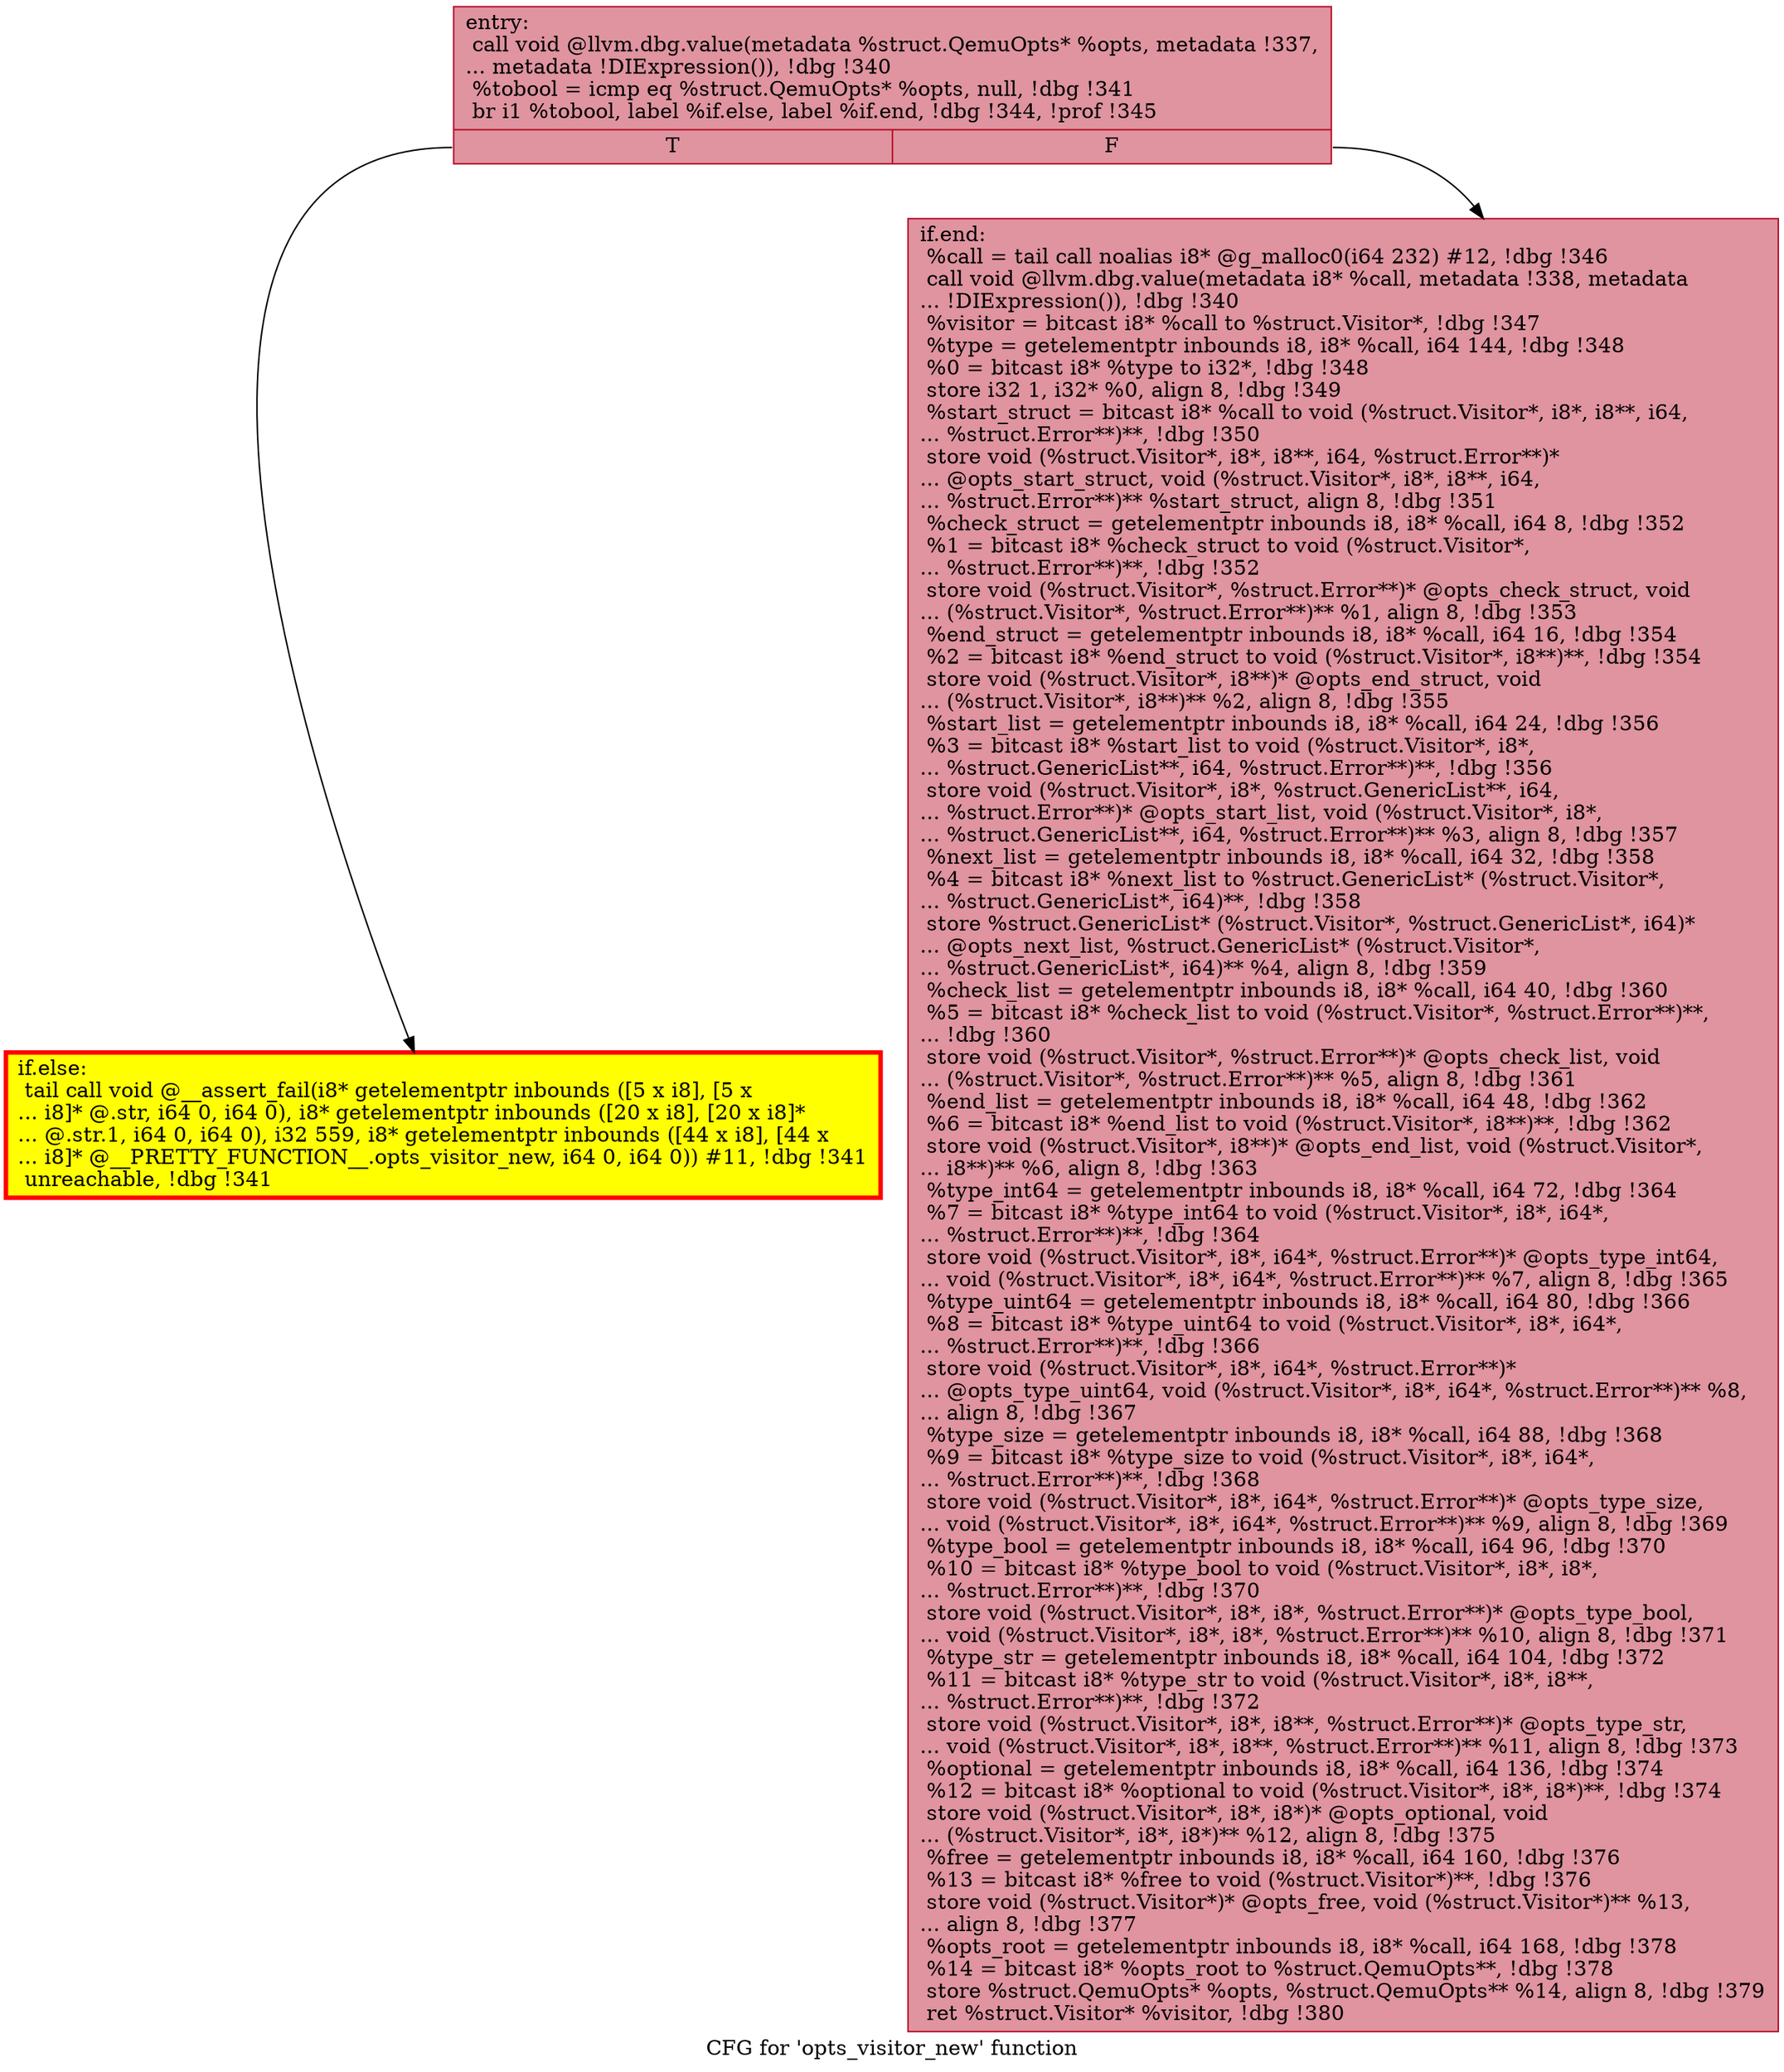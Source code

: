digraph "CFG for 'opts_visitor_new' function" {
	label="CFG for 'opts_visitor_new' function";

	Node0x557d826e2410 [shape=record,color="#b70d28ff", style=filled, fillcolor="#b70d2870",label="{entry:\l  call void @llvm.dbg.value(metadata %struct.QemuOpts* %opts, metadata !337,\l... metadata !DIExpression()), !dbg !340\l  %tobool = icmp eq %struct.QemuOpts* %opts, null, !dbg !341\l  br i1 %tobool, label %if.else, label %if.end, !dbg !344, !prof !345\l|{<s0>T|<s1>F}}"];
	Node0x557d826e2410:s0 -> Node0x557d8270a2c0;
	Node0x557d826e2410:s1 -> Node0x557d8270a250;
	Node0x557d8270a2c0 [shape=record,penwidth=3.0, style="filled", color="red", fillcolor="yellow",label="{if.else:                                          \l  tail call void @__assert_fail(i8* getelementptr inbounds ([5 x i8], [5 x\l... i8]* @.str, i64 0, i64 0), i8* getelementptr inbounds ([20 x i8], [20 x i8]*\l... @.str.1, i64 0, i64 0), i32 559, i8* getelementptr inbounds ([44 x i8], [44 x\l... i8]* @__PRETTY_FUNCTION__.opts_visitor_new, i64 0, i64 0)) #11, !dbg !341\l  unreachable, !dbg !341\l}"];
	Node0x557d8270a250 [shape=record,color="#b70d28ff", style=filled, fillcolor="#b70d2870",label="{if.end:                                           \l  %call = tail call noalias i8* @g_malloc0(i64 232) #12, !dbg !346\l  call void @llvm.dbg.value(metadata i8* %call, metadata !338, metadata\l... !DIExpression()), !dbg !340\l  %visitor = bitcast i8* %call to %struct.Visitor*, !dbg !347\l  %type = getelementptr inbounds i8, i8* %call, i64 144, !dbg !348\l  %0 = bitcast i8* %type to i32*, !dbg !348\l  store i32 1, i32* %0, align 8, !dbg !349\l  %start_struct = bitcast i8* %call to void (%struct.Visitor*, i8*, i8**, i64,\l... %struct.Error**)**, !dbg !350\l  store void (%struct.Visitor*, i8*, i8**, i64, %struct.Error**)*\l... @opts_start_struct, void (%struct.Visitor*, i8*, i8**, i64,\l... %struct.Error**)** %start_struct, align 8, !dbg !351\l  %check_struct = getelementptr inbounds i8, i8* %call, i64 8, !dbg !352\l  %1 = bitcast i8* %check_struct to void (%struct.Visitor*,\l... %struct.Error**)**, !dbg !352\l  store void (%struct.Visitor*, %struct.Error**)* @opts_check_struct, void\l... (%struct.Visitor*, %struct.Error**)** %1, align 8, !dbg !353\l  %end_struct = getelementptr inbounds i8, i8* %call, i64 16, !dbg !354\l  %2 = bitcast i8* %end_struct to void (%struct.Visitor*, i8**)**, !dbg !354\l  store void (%struct.Visitor*, i8**)* @opts_end_struct, void\l... (%struct.Visitor*, i8**)** %2, align 8, !dbg !355\l  %start_list = getelementptr inbounds i8, i8* %call, i64 24, !dbg !356\l  %3 = bitcast i8* %start_list to void (%struct.Visitor*, i8*,\l... %struct.GenericList**, i64, %struct.Error**)**, !dbg !356\l  store void (%struct.Visitor*, i8*, %struct.GenericList**, i64,\l... %struct.Error**)* @opts_start_list, void (%struct.Visitor*, i8*,\l... %struct.GenericList**, i64, %struct.Error**)** %3, align 8, !dbg !357\l  %next_list = getelementptr inbounds i8, i8* %call, i64 32, !dbg !358\l  %4 = bitcast i8* %next_list to %struct.GenericList* (%struct.Visitor*,\l... %struct.GenericList*, i64)**, !dbg !358\l  store %struct.GenericList* (%struct.Visitor*, %struct.GenericList*, i64)*\l... @opts_next_list, %struct.GenericList* (%struct.Visitor*,\l... %struct.GenericList*, i64)** %4, align 8, !dbg !359\l  %check_list = getelementptr inbounds i8, i8* %call, i64 40, !dbg !360\l  %5 = bitcast i8* %check_list to void (%struct.Visitor*, %struct.Error**)**,\l... !dbg !360\l  store void (%struct.Visitor*, %struct.Error**)* @opts_check_list, void\l... (%struct.Visitor*, %struct.Error**)** %5, align 8, !dbg !361\l  %end_list = getelementptr inbounds i8, i8* %call, i64 48, !dbg !362\l  %6 = bitcast i8* %end_list to void (%struct.Visitor*, i8**)**, !dbg !362\l  store void (%struct.Visitor*, i8**)* @opts_end_list, void (%struct.Visitor*,\l... i8**)** %6, align 8, !dbg !363\l  %type_int64 = getelementptr inbounds i8, i8* %call, i64 72, !dbg !364\l  %7 = bitcast i8* %type_int64 to void (%struct.Visitor*, i8*, i64*,\l... %struct.Error**)**, !dbg !364\l  store void (%struct.Visitor*, i8*, i64*, %struct.Error**)* @opts_type_int64,\l... void (%struct.Visitor*, i8*, i64*, %struct.Error**)** %7, align 8, !dbg !365\l  %type_uint64 = getelementptr inbounds i8, i8* %call, i64 80, !dbg !366\l  %8 = bitcast i8* %type_uint64 to void (%struct.Visitor*, i8*, i64*,\l... %struct.Error**)**, !dbg !366\l  store void (%struct.Visitor*, i8*, i64*, %struct.Error**)*\l... @opts_type_uint64, void (%struct.Visitor*, i8*, i64*, %struct.Error**)** %8,\l... align 8, !dbg !367\l  %type_size = getelementptr inbounds i8, i8* %call, i64 88, !dbg !368\l  %9 = bitcast i8* %type_size to void (%struct.Visitor*, i8*, i64*,\l... %struct.Error**)**, !dbg !368\l  store void (%struct.Visitor*, i8*, i64*, %struct.Error**)* @opts_type_size,\l... void (%struct.Visitor*, i8*, i64*, %struct.Error**)** %9, align 8, !dbg !369\l  %type_bool = getelementptr inbounds i8, i8* %call, i64 96, !dbg !370\l  %10 = bitcast i8* %type_bool to void (%struct.Visitor*, i8*, i8*,\l... %struct.Error**)**, !dbg !370\l  store void (%struct.Visitor*, i8*, i8*, %struct.Error**)* @opts_type_bool,\l... void (%struct.Visitor*, i8*, i8*, %struct.Error**)** %10, align 8, !dbg !371\l  %type_str = getelementptr inbounds i8, i8* %call, i64 104, !dbg !372\l  %11 = bitcast i8* %type_str to void (%struct.Visitor*, i8*, i8**,\l... %struct.Error**)**, !dbg !372\l  store void (%struct.Visitor*, i8*, i8**, %struct.Error**)* @opts_type_str,\l... void (%struct.Visitor*, i8*, i8**, %struct.Error**)** %11, align 8, !dbg !373\l  %optional = getelementptr inbounds i8, i8* %call, i64 136, !dbg !374\l  %12 = bitcast i8* %optional to void (%struct.Visitor*, i8*, i8*)**, !dbg !374\l  store void (%struct.Visitor*, i8*, i8*)* @opts_optional, void\l... (%struct.Visitor*, i8*, i8*)** %12, align 8, !dbg !375\l  %free = getelementptr inbounds i8, i8* %call, i64 160, !dbg !376\l  %13 = bitcast i8* %free to void (%struct.Visitor*)**, !dbg !376\l  store void (%struct.Visitor*)* @opts_free, void (%struct.Visitor*)** %13,\l... align 8, !dbg !377\l  %opts_root = getelementptr inbounds i8, i8* %call, i64 168, !dbg !378\l  %14 = bitcast i8* %opts_root to %struct.QemuOpts**, !dbg !378\l  store %struct.QemuOpts* %opts, %struct.QemuOpts** %14, align 8, !dbg !379\l  ret %struct.Visitor* %visitor, !dbg !380\l}"];
}
